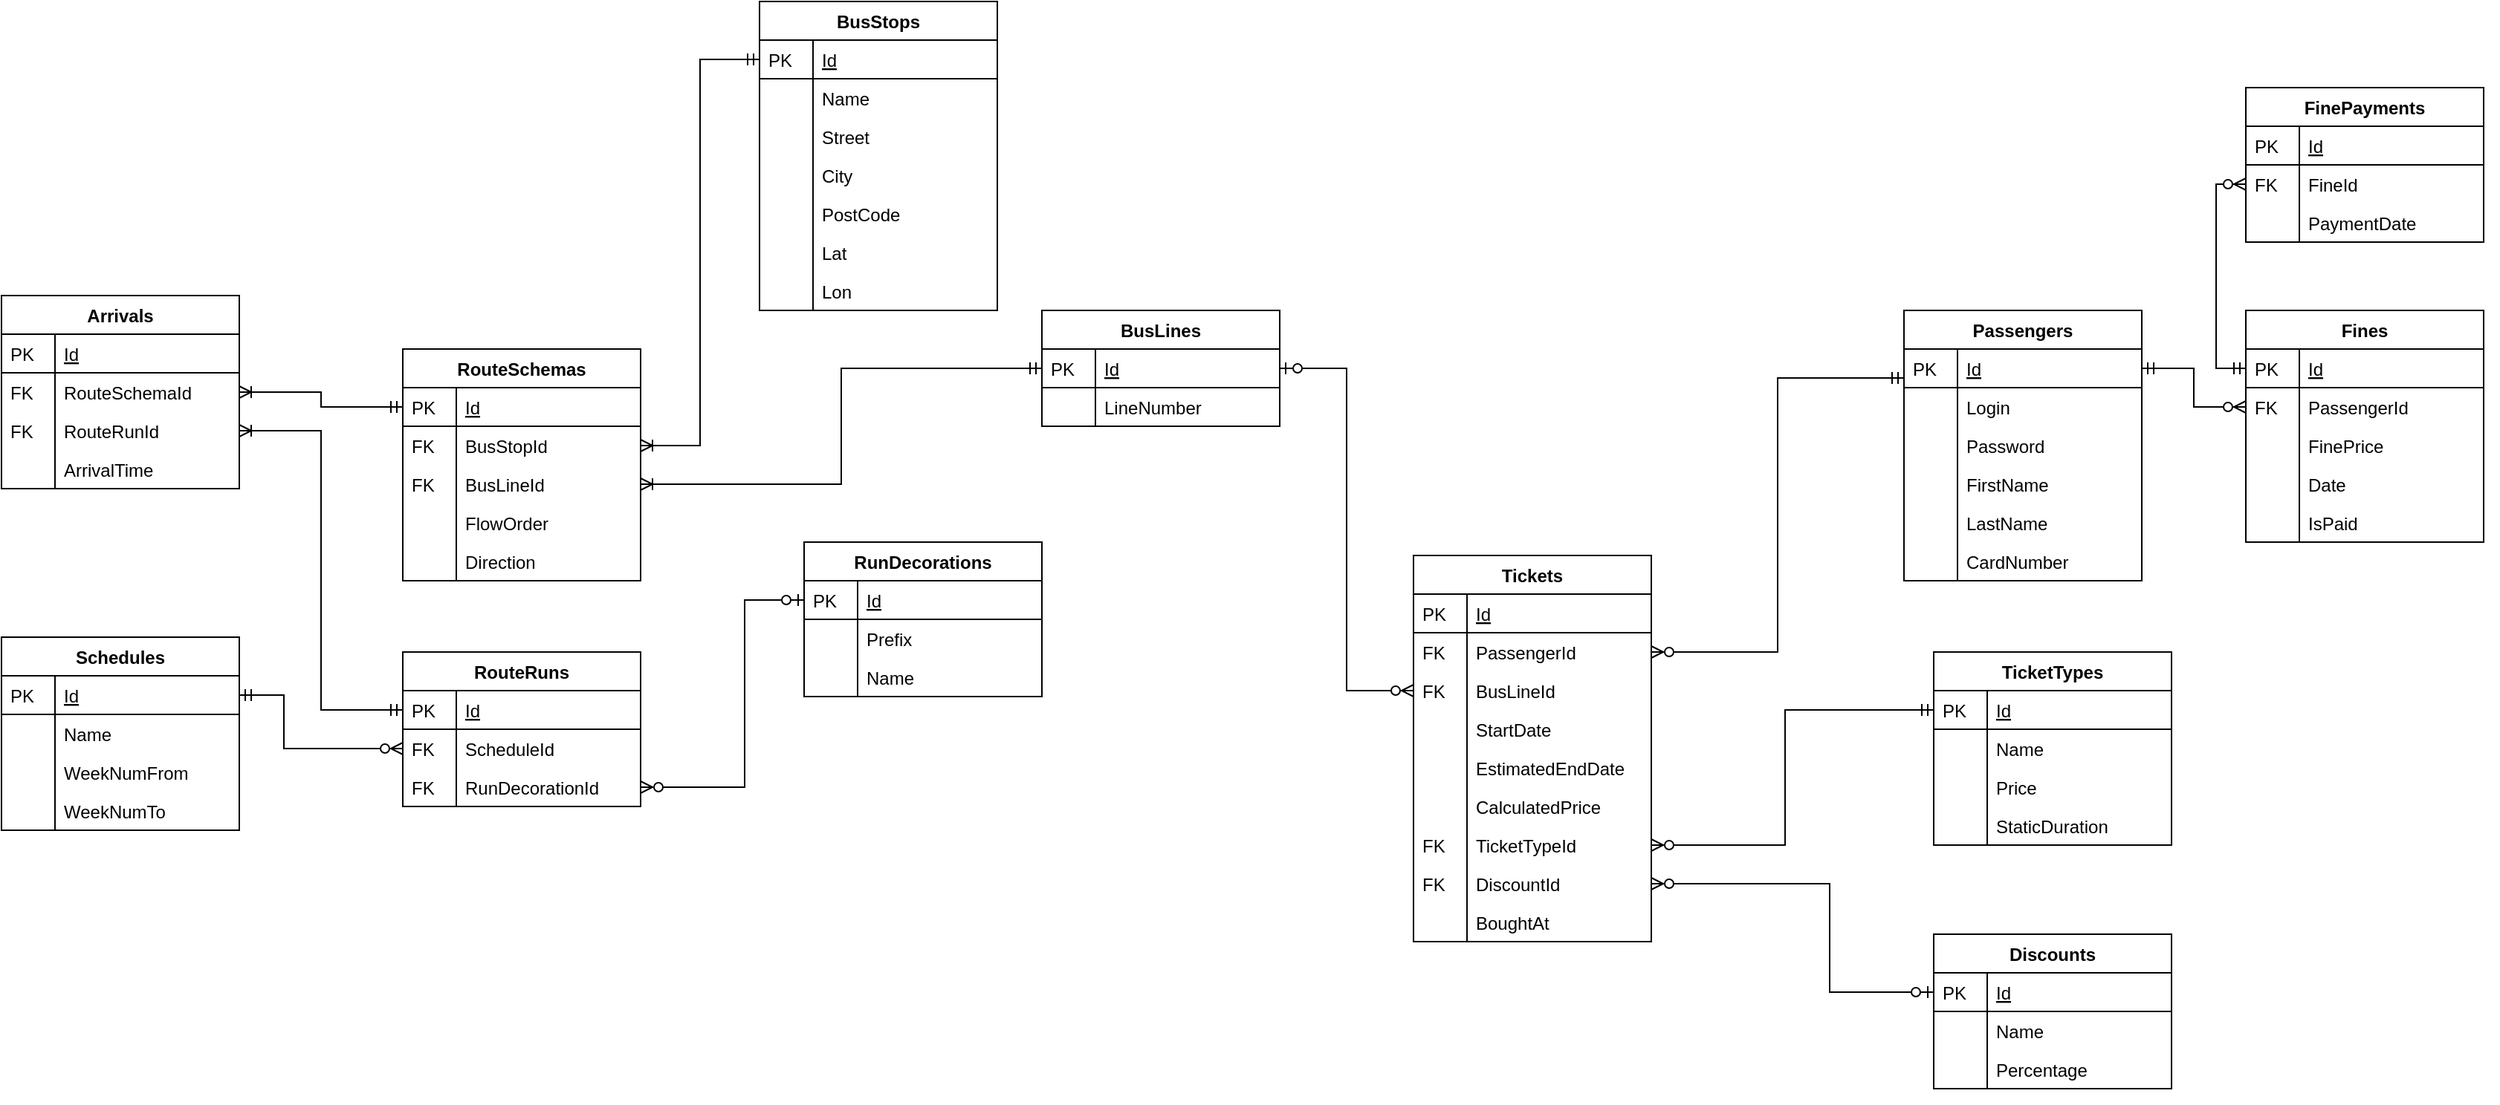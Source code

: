 <mxfile version="13.7.9" type="device"><diagram id="C5RBs43oDa-KdzZeNtuy" name="Page-1"><mxGraphModel dx="2467" dy="470" grid="1" gridSize="10" guides="1" tooltips="1" connect="1" arrows="1" fold="1" page="1" pageScale="1" pageWidth="827" pageHeight="1169" math="0" shadow="0"><root><mxCell id="WIyWlLk6GJQsqaUBKTNV-0"/><mxCell id="WIyWlLk6GJQsqaUBKTNV-1" parent="WIyWlLk6GJQsqaUBKTNV-0"/><mxCell id="3CT32Ncl_n5VlPy6D_CO-69" style="edgeStyle=orthogonalEdgeStyle;rounded=0;orthogonalLoop=1;jettySize=auto;html=1;entryX=1;entryY=0.5;entryDx=0;entryDy=0;endArrow=ERzeroToMany;endFill=1;startArrow=ERmandOne;startFill=0;exitX=0;exitY=0.25;exitDx=0;exitDy=0;" parent="WIyWlLk6GJQsqaUBKTNV-1" source="3CT32Ncl_n5VlPy6D_CO-26" target="3CT32Ncl_n5VlPy6D_CO-56" edge="1"><mxGeometry relative="1" as="geometry"><Array as="points"><mxPoint x="165" y="376"/><mxPoint x="165" y="560"/></Array></mxGeometry></mxCell><mxCell id="3CT32Ncl_n5VlPy6D_CO-79" style="edgeStyle=orthogonalEdgeStyle;rounded=0;orthogonalLoop=1;jettySize=auto;html=1;entryX=0;entryY=0.5;entryDx=0;entryDy=0;endArrow=ERzeroToMany;endFill=1;startArrow=ERzeroToOne;startFill=1;" parent="WIyWlLk6GJQsqaUBKTNV-1" source="3CT32Ncl_n5VlPy6D_CO-71" target="3CT32Ncl_n5VlPy6D_CO-67" edge="1"><mxGeometry relative="1" as="geometry"/></mxCell><mxCell id="3CT32Ncl_n5VlPy6D_CO-132" style="edgeStyle=orthogonalEdgeStyle;rounded=0;orthogonalLoop=1;jettySize=auto;html=1;startArrow=ERzeroToOne;startFill=1;endArrow=ERzeroToMany;endFill=1;exitX=0;exitY=0.5;exitDx=0;exitDy=0;entryX=1;entryY=0.5;entryDx=0;entryDy=0;" parent="WIyWlLk6GJQsqaUBKTNV-1" source="3CT32Ncl_n5VlPy6D_CO-126" target="3CT32Ncl_n5VlPy6D_CO-123" edge="1"><mxGeometry relative="1" as="geometry"><mxPoint x="150" y="621" as="targetPoint"/><Array as="points"><mxPoint x="200" y="789"/><mxPoint x="200" y="716"/></Array></mxGeometry></mxCell><mxCell id="3CT32Ncl_n5VlPy6D_CO-133" style="edgeStyle=orthogonalEdgeStyle;rounded=0;orthogonalLoop=1;jettySize=auto;html=1;exitX=1;exitY=0.5;exitDx=0;exitDy=0;startArrow=ERmandOne;startFill=0;endArrow=ERzeroToMany;endFill=1;" parent="WIyWlLk6GJQsqaUBKTNV-1" source="3CT32Ncl_n5VlPy6D_CO-27" target="3CT32Ncl_n5VlPy6D_CO-106" edge="1"><mxGeometry relative="1" as="geometry"/></mxCell><mxCell id="3CT32Ncl_n5VlPy6D_CO-244" style="edgeStyle=orthogonalEdgeStyle;rounded=0;orthogonalLoop=1;jettySize=auto;html=1;entryX=1;entryY=0.5;entryDx=0;entryDy=0;startArrow=ERmandOne;startFill=0;endArrow=ERzeroToMany;endFill=1;exitX=0;exitY=0.5;exitDx=0;exitDy=0;" parent="WIyWlLk6GJQsqaUBKTNV-1" source="3CT32Ncl_n5VlPy6D_CO-236" target="3CT32Ncl_n5VlPy6D_CO-60" edge="1"><mxGeometry relative="1" as="geometry"><Array as="points"><mxPoint x="170" y="599"/><mxPoint x="170" y="690"/></Array><mxPoint x="260" y="595" as="sourcePoint"/></mxGeometry></mxCell><mxCell id="3CT32Ncl_n5VlPy6D_CO-271" style="edgeStyle=orthogonalEdgeStyle;rounded=0;orthogonalLoop=1;jettySize=auto;html=1;entryX=0;entryY=0.5;entryDx=0;entryDy=0;startArrow=ERmandOne;startFill=0;endArrow=ERzeroToMany;endFill=1;" parent="WIyWlLk6GJQsqaUBKTNV-1" source="3CT32Ncl_n5VlPy6D_CO-157" target="3CT32Ncl_n5VlPy6D_CO-265" edge="1"><mxGeometry relative="1" as="geometry"><Array as="points"><mxPoint x="-840" y="589"/><mxPoint x="-840" y="625"/></Array></mxGeometry></mxCell><mxCell id="3CT32Ncl_n5VlPy6D_CO-141" value="BusStops" style="swimlane;fontStyle=1;childLayout=stackLayout;horizontal=1;startSize=26;horizontalStack=0;resizeParent=1;resizeLast=0;collapsible=1;marginBottom=0;rounded=0;shadow=0;strokeWidth=1;" parent="WIyWlLk6GJQsqaUBKTNV-1" vertex="1"><mxGeometry x="-520" y="122" width="160" height="208" as="geometry"><mxRectangle x="260" y="80" width="160" height="26" as="alternateBounds"/></mxGeometry></mxCell><mxCell id="3CT32Ncl_n5VlPy6D_CO-142" value="Id" style="shape=partialRectangle;top=0;left=0;right=0;bottom=1;align=left;verticalAlign=top;fillColor=none;spacingLeft=40;spacingRight=4;overflow=hidden;rotatable=0;points=[[0,0.5],[1,0.5]];portConstraint=eastwest;dropTarget=0;rounded=0;shadow=0;strokeWidth=1;fontStyle=4" parent="3CT32Ncl_n5VlPy6D_CO-141" vertex="1"><mxGeometry y="26" width="160" height="26" as="geometry"/></mxCell><mxCell id="3CT32Ncl_n5VlPy6D_CO-143" value="PK" style="shape=partialRectangle;top=0;left=0;bottom=0;fillColor=none;align=left;verticalAlign=top;spacingLeft=4;spacingRight=4;overflow=hidden;rotatable=0;points=[];portConstraint=eastwest;part=1;" parent="3CT32Ncl_n5VlPy6D_CO-142" vertex="1" connectable="0"><mxGeometry width="36" height="26" as="geometry"/></mxCell><mxCell id="3CT32Ncl_n5VlPy6D_CO-144" value="Name" style="shape=partialRectangle;top=0;left=0;right=0;bottom=0;align=left;verticalAlign=top;fillColor=none;spacingLeft=40;spacingRight=4;overflow=hidden;rotatable=0;points=[[0,0.5],[1,0.5]];portConstraint=eastwest;dropTarget=0;rounded=0;shadow=0;strokeWidth=1;" parent="3CT32Ncl_n5VlPy6D_CO-141" vertex="1"><mxGeometry y="52" width="160" height="26" as="geometry"/></mxCell><mxCell id="3CT32Ncl_n5VlPy6D_CO-145" value="" style="shape=partialRectangle;top=0;left=0;bottom=0;fillColor=none;align=left;verticalAlign=top;spacingLeft=4;spacingRight=4;overflow=hidden;rotatable=0;points=[];portConstraint=eastwest;part=1;" parent="3CT32Ncl_n5VlPy6D_CO-144" vertex="1" connectable="0"><mxGeometry width="36" height="26" as="geometry"/></mxCell><mxCell id="3CT32Ncl_n5VlPy6D_CO-229" value="Street" style="shape=partialRectangle;top=0;left=0;right=0;bottom=0;align=left;verticalAlign=top;fillColor=none;spacingLeft=40;spacingRight=4;overflow=hidden;rotatable=0;points=[[0,0.5],[1,0.5]];portConstraint=eastwest;dropTarget=0;rounded=0;shadow=0;strokeWidth=1;" parent="3CT32Ncl_n5VlPy6D_CO-141" vertex="1"><mxGeometry y="78" width="160" height="26" as="geometry"/></mxCell><mxCell id="3CT32Ncl_n5VlPy6D_CO-230" value="" style="shape=partialRectangle;top=0;left=0;bottom=0;fillColor=none;align=left;verticalAlign=top;spacingLeft=4;spacingRight=4;overflow=hidden;rotatable=0;points=[];portConstraint=eastwest;part=1;" parent="3CT32Ncl_n5VlPy6D_CO-229" vertex="1" connectable="0"><mxGeometry width="36" height="26" as="geometry"/></mxCell><mxCell id="3CT32Ncl_n5VlPy6D_CO-146" value="City" style="shape=partialRectangle;top=0;left=0;right=0;bottom=0;align=left;verticalAlign=top;fillColor=none;spacingLeft=40;spacingRight=4;overflow=hidden;rotatable=0;points=[[0,0.5],[1,0.5]];portConstraint=eastwest;dropTarget=0;rounded=0;shadow=0;strokeWidth=1;" parent="3CT32Ncl_n5VlPy6D_CO-141" vertex="1"><mxGeometry y="104" width="160" height="26" as="geometry"/></mxCell><mxCell id="3CT32Ncl_n5VlPy6D_CO-147" value="" style="shape=partialRectangle;top=0;left=0;bottom=0;fillColor=none;align=left;verticalAlign=top;spacingLeft=4;spacingRight=4;overflow=hidden;rotatable=0;points=[];portConstraint=eastwest;part=1;" parent="3CT32Ncl_n5VlPy6D_CO-146" vertex="1" connectable="0"><mxGeometry width="36" height="26" as="geometry"/></mxCell><mxCell id="3CT32Ncl_n5VlPy6D_CO-150" value="PostCode" style="shape=partialRectangle;top=0;left=0;right=0;bottom=0;align=left;verticalAlign=top;fillColor=none;spacingLeft=40;spacingRight=4;overflow=hidden;rotatable=0;points=[[0,0.5],[1,0.5]];portConstraint=eastwest;dropTarget=0;rounded=0;shadow=0;strokeWidth=1;" parent="3CT32Ncl_n5VlPy6D_CO-141" vertex="1"><mxGeometry y="130" width="160" height="26" as="geometry"/></mxCell><mxCell id="3CT32Ncl_n5VlPy6D_CO-151" value="" style="shape=partialRectangle;top=0;left=0;bottom=0;fillColor=none;align=left;verticalAlign=top;spacingLeft=4;spacingRight=4;overflow=hidden;rotatable=0;points=[];portConstraint=eastwest;part=1;" parent="3CT32Ncl_n5VlPy6D_CO-150" vertex="1" connectable="0"><mxGeometry width="36" height="26" as="geometry"/></mxCell><mxCell id="3CT32Ncl_n5VlPy6D_CO-152" value="Lat" style="shape=partialRectangle;top=0;left=0;right=0;bottom=0;align=left;verticalAlign=top;fillColor=none;spacingLeft=40;spacingRight=4;overflow=hidden;rotatable=0;points=[[0,0.5],[1,0.5]];portConstraint=eastwest;dropTarget=0;rounded=0;shadow=0;strokeWidth=1;" parent="3CT32Ncl_n5VlPy6D_CO-141" vertex="1"><mxGeometry y="156" width="160" height="26" as="geometry"/></mxCell><mxCell id="3CT32Ncl_n5VlPy6D_CO-153" value="" style="shape=partialRectangle;top=0;left=0;bottom=0;fillColor=none;align=left;verticalAlign=top;spacingLeft=4;spacingRight=4;overflow=hidden;rotatable=0;points=[];portConstraint=eastwest;part=1;" parent="3CT32Ncl_n5VlPy6D_CO-152" vertex="1" connectable="0"><mxGeometry width="36" height="26" as="geometry"/></mxCell><mxCell id="3CT32Ncl_n5VlPy6D_CO-154" value="Lon" style="shape=partialRectangle;top=0;left=0;right=0;bottom=0;align=left;verticalAlign=top;fillColor=none;spacingLeft=40;spacingRight=4;overflow=hidden;rotatable=0;points=[[0,0.5],[1,0.5]];portConstraint=eastwest;dropTarget=0;rounded=0;shadow=0;strokeWidth=1;" parent="3CT32Ncl_n5VlPy6D_CO-141" vertex="1"><mxGeometry y="182" width="160" height="26" as="geometry"/></mxCell><mxCell id="3CT32Ncl_n5VlPy6D_CO-155" value="" style="shape=partialRectangle;top=0;left=0;bottom=0;fillColor=none;align=left;verticalAlign=top;spacingLeft=4;spacingRight=4;overflow=hidden;rotatable=0;points=[];portConstraint=eastwest;part=1;" parent="3CT32Ncl_n5VlPy6D_CO-154" vertex="1" connectable="0"><mxGeometry width="36" height="26" as="geometry"/></mxCell><mxCell id="3CT32Ncl_n5VlPy6D_CO-258" value="RouteRuns" style="swimlane;fontStyle=1;childLayout=stackLayout;horizontal=1;startSize=26;horizontalStack=0;resizeParent=1;resizeLast=0;collapsible=1;marginBottom=0;rounded=0;shadow=0;strokeWidth=1;" parent="WIyWlLk6GJQsqaUBKTNV-1" vertex="1"><mxGeometry x="-760" y="560" width="160" height="104" as="geometry"><mxRectangle x="260" y="80" width="160" height="26" as="alternateBounds"/></mxGeometry></mxCell><mxCell id="3CT32Ncl_n5VlPy6D_CO-259" value="Id" style="shape=partialRectangle;top=0;left=0;right=0;bottom=1;align=left;verticalAlign=top;fillColor=none;spacingLeft=40;spacingRight=4;overflow=hidden;rotatable=0;points=[[0,0.5],[1,0.5]];portConstraint=eastwest;dropTarget=0;rounded=0;shadow=0;strokeWidth=1;fontStyle=4" parent="3CT32Ncl_n5VlPy6D_CO-258" vertex="1"><mxGeometry y="26" width="160" height="26" as="geometry"/></mxCell><mxCell id="3CT32Ncl_n5VlPy6D_CO-260" value="PK" style="shape=partialRectangle;top=0;left=0;bottom=0;fillColor=none;align=left;verticalAlign=top;spacingLeft=4;spacingRight=4;overflow=hidden;rotatable=0;points=[];portConstraint=eastwest;part=1;" parent="3CT32Ncl_n5VlPy6D_CO-259" vertex="1" connectable="0"><mxGeometry width="36" height="26" as="geometry"/></mxCell><mxCell id="3CT32Ncl_n5VlPy6D_CO-265" value="ScheduleId" style="shape=partialRectangle;top=0;left=0;right=0;bottom=0;align=left;verticalAlign=top;fillColor=none;spacingLeft=40;spacingRight=4;overflow=hidden;rotatable=0;points=[[0,0.5],[1,0.5]];portConstraint=eastwest;dropTarget=0;rounded=0;shadow=0;strokeWidth=1;" parent="3CT32Ncl_n5VlPy6D_CO-258" vertex="1"><mxGeometry y="52" width="160" height="26" as="geometry"/></mxCell><mxCell id="3CT32Ncl_n5VlPy6D_CO-266" value="FK" style="shape=partialRectangle;top=0;left=0;bottom=0;fillColor=none;align=left;verticalAlign=top;spacingLeft=4;spacingRight=4;overflow=hidden;rotatable=0;points=[];portConstraint=eastwest;part=1;" parent="3CT32Ncl_n5VlPy6D_CO-265" vertex="1" connectable="0"><mxGeometry width="36" height="26" as="geometry"/></mxCell><mxCell id="P6YReSgCxGrfEFdcJsgF-0" value="RunDecorationId" style="shape=partialRectangle;top=0;left=0;right=0;bottom=0;align=left;verticalAlign=top;fillColor=none;spacingLeft=40;spacingRight=4;overflow=hidden;rotatable=0;points=[[0,0.5],[1,0.5]];portConstraint=eastwest;dropTarget=0;rounded=0;shadow=0;strokeWidth=1;" parent="3CT32Ncl_n5VlPy6D_CO-258" vertex="1"><mxGeometry y="78" width="160" height="26" as="geometry"/></mxCell><mxCell id="P6YReSgCxGrfEFdcJsgF-1" value="FK" style="shape=partialRectangle;top=0;left=0;bottom=0;fillColor=none;align=left;verticalAlign=top;spacingLeft=4;spacingRight=4;overflow=hidden;rotatable=0;points=[];portConstraint=eastwest;part=1;" parent="P6YReSgCxGrfEFdcJsgF-0" vertex="1" connectable="0"><mxGeometry width="36" height="26" as="geometry"/></mxCell><mxCell id="3CT32Ncl_n5VlPy6D_CO-156" value="Schedules" style="swimlane;fontStyle=1;childLayout=stackLayout;horizontal=1;startSize=26;horizontalStack=0;resizeParent=1;resizeLast=0;collapsible=1;marginBottom=0;rounded=0;shadow=0;strokeWidth=1;" parent="WIyWlLk6GJQsqaUBKTNV-1" vertex="1"><mxGeometry x="-1030" y="550" width="160" height="130" as="geometry"><mxRectangle x="260" y="80" width="160" height="26" as="alternateBounds"/></mxGeometry></mxCell><mxCell id="3CT32Ncl_n5VlPy6D_CO-157" value="Id" style="shape=partialRectangle;top=0;left=0;right=0;bottom=1;align=left;verticalAlign=top;fillColor=none;spacingLeft=40;spacingRight=4;overflow=hidden;rotatable=0;points=[[0,0.5],[1,0.5]];portConstraint=eastwest;dropTarget=0;rounded=0;shadow=0;strokeWidth=1;fontStyle=4" parent="3CT32Ncl_n5VlPy6D_CO-156" vertex="1"><mxGeometry y="26" width="160" height="26" as="geometry"/></mxCell><mxCell id="3CT32Ncl_n5VlPy6D_CO-158" value="PK" style="shape=partialRectangle;top=0;left=0;bottom=0;fillColor=none;align=left;verticalAlign=top;spacingLeft=4;spacingRight=4;overflow=hidden;rotatable=0;points=[];portConstraint=eastwest;part=1;" parent="3CT32Ncl_n5VlPy6D_CO-157" vertex="1" connectable="0"><mxGeometry width="36" height="26" as="geometry"/></mxCell><mxCell id="3CT32Ncl_n5VlPy6D_CO-159" value="Name" style="shape=partialRectangle;top=0;left=0;right=0;bottom=0;align=left;verticalAlign=top;fillColor=none;spacingLeft=40;spacingRight=4;overflow=hidden;rotatable=0;points=[[0,0.5],[1,0.5]];portConstraint=eastwest;dropTarget=0;rounded=0;shadow=0;strokeWidth=1;" parent="3CT32Ncl_n5VlPy6D_CO-156" vertex="1"><mxGeometry y="52" width="160" height="26" as="geometry"/></mxCell><mxCell id="3CT32Ncl_n5VlPy6D_CO-160" value="" style="shape=partialRectangle;top=0;left=0;bottom=0;fillColor=none;align=left;verticalAlign=top;spacingLeft=4;spacingRight=4;overflow=hidden;rotatable=0;points=[];portConstraint=eastwest;part=1;" parent="3CT32Ncl_n5VlPy6D_CO-159" vertex="1" connectable="0"><mxGeometry width="36" height="26" as="geometry"/></mxCell><mxCell id="3gA8swNkuxU0QwmYmpCL-0" value="WeekNumFrom" style="shape=partialRectangle;top=0;left=0;right=0;bottom=0;align=left;verticalAlign=top;fillColor=none;spacingLeft=40;spacingRight=4;overflow=hidden;rotatable=0;points=[[0,0.5],[1,0.5]];portConstraint=eastwest;dropTarget=0;rounded=0;shadow=0;strokeWidth=1;" parent="3CT32Ncl_n5VlPy6D_CO-156" vertex="1"><mxGeometry y="78" width="160" height="26" as="geometry"/></mxCell><mxCell id="3gA8swNkuxU0QwmYmpCL-1" value="" style="shape=partialRectangle;top=0;left=0;bottom=0;fillColor=none;align=left;verticalAlign=top;spacingLeft=4;spacingRight=4;overflow=hidden;rotatable=0;points=[];portConstraint=eastwest;part=1;" parent="3gA8swNkuxU0QwmYmpCL-0" vertex="1" connectable="0"><mxGeometry width="36" height="26" as="geometry"/></mxCell><mxCell id="3gA8swNkuxU0QwmYmpCL-2" value="WeekNumTo" style="shape=partialRectangle;top=0;left=0;right=0;bottom=0;align=left;verticalAlign=top;fillColor=none;spacingLeft=40;spacingRight=4;overflow=hidden;rotatable=0;points=[[0,0.5],[1,0.5]];portConstraint=eastwest;dropTarget=0;rounded=0;shadow=0;strokeWidth=1;" parent="3CT32Ncl_n5VlPy6D_CO-156" vertex="1"><mxGeometry y="104" width="160" height="26" as="geometry"/></mxCell><mxCell id="3gA8swNkuxU0QwmYmpCL-3" value="" style="shape=partialRectangle;top=0;left=0;bottom=0;fillColor=none;align=left;verticalAlign=top;spacingLeft=4;spacingRight=4;overflow=hidden;rotatable=0;points=[];portConstraint=eastwest;part=1;" parent="3gA8swNkuxU0QwmYmpCL-2" vertex="1" connectable="0"><mxGeometry width="36" height="26" as="geometry"/></mxCell><mxCell id="P6YReSgCxGrfEFdcJsgF-2" style="edgeStyle=orthogonalEdgeStyle;rounded=0;orthogonalLoop=1;jettySize=auto;html=1;endArrow=ERzeroToMany;endFill=1;startArrow=ERzeroToOne;startFill=1;" parent="WIyWlLk6GJQsqaUBKTNV-1" source="3CT32Ncl_n5VlPy6D_CO-89" target="P6YReSgCxGrfEFdcJsgF-0" edge="1"><mxGeometry relative="1" as="geometry"><Array as="points"><mxPoint x="-530" y="525"/><mxPoint x="-530" y="651"/></Array></mxGeometry></mxCell><mxCell id="Iw0ufSX9jmeJvoSXbKND-0" value="" style="rounded=0;whiteSpace=wrap;html=1;fillColor=none;strokeColor=none;" parent="WIyWlLk6GJQsqaUBKTNV-1" vertex="1"><mxGeometry x="640" y="370" width="10" height="10" as="geometry"/></mxCell><mxCell id="Iw0ufSX9jmeJvoSXbKND-1" value="" style="rounded=0;whiteSpace=wrap;html=1;fillColor=none;strokeColor=none;" parent="WIyWlLk6GJQsqaUBKTNV-1" vertex="1"><mxGeometry x="340" y="854" width="10" height="10" as="geometry"/></mxCell><mxCell id="Iw0ufSX9jmeJvoSXbKND-39" style="edgeStyle=orthogonalEdgeStyle;rounded=0;orthogonalLoop=1;jettySize=auto;html=1;entryX=0;entryY=0.5;entryDx=0;entryDy=0;startArrow=ERmandOne;startFill=0;endArrow=ERzeroToMany;endFill=1;" parent="WIyWlLk6GJQsqaUBKTNV-1" source="3CT32Ncl_n5VlPy6D_CO-104" target="Iw0ufSX9jmeJvoSXbKND-28" edge="1"><mxGeometry relative="1" as="geometry"/></mxCell><mxCell id="3CT32Ncl_n5VlPy6D_CO-136" value="Arrivals" style="swimlane;fontStyle=1;childLayout=stackLayout;horizontal=1;startSize=26;horizontalStack=0;resizeParent=1;resizeLast=0;collapsible=1;marginBottom=0;rounded=0;shadow=0;strokeWidth=1;" parent="WIyWlLk6GJQsqaUBKTNV-1" vertex="1"><mxGeometry x="-1030" y="320" width="160" height="130" as="geometry"><mxRectangle x="260" y="80" width="160" height="26" as="alternateBounds"/></mxGeometry></mxCell><mxCell id="3CT32Ncl_n5VlPy6D_CO-137" value="Id" style="shape=partialRectangle;top=0;left=0;right=0;bottom=1;align=left;verticalAlign=top;fillColor=none;spacingLeft=40;spacingRight=4;overflow=hidden;rotatable=0;points=[[0,0.5],[1,0.5]];portConstraint=eastwest;dropTarget=0;rounded=0;shadow=0;strokeWidth=1;fontStyle=4" parent="3CT32Ncl_n5VlPy6D_CO-136" vertex="1"><mxGeometry y="26" width="160" height="26" as="geometry"/></mxCell><mxCell id="3CT32Ncl_n5VlPy6D_CO-138" value="PK" style="shape=partialRectangle;top=0;left=0;bottom=0;fillColor=none;align=left;verticalAlign=top;spacingLeft=4;spacingRight=4;overflow=hidden;rotatable=0;points=[];portConstraint=eastwest;part=1;" parent="3CT32Ncl_n5VlPy6D_CO-137" vertex="1" connectable="0"><mxGeometry width="36" height="26" as="geometry"/></mxCell><mxCell id="3CT32Ncl_n5VlPy6D_CO-162" value="RouteSchemaId" style="shape=partialRectangle;top=0;left=0;right=0;bottom=0;align=left;verticalAlign=top;fillColor=none;spacingLeft=40;spacingRight=4;overflow=hidden;rotatable=0;points=[[0,0.5],[1,0.5]];portConstraint=eastwest;dropTarget=0;rounded=0;shadow=0;strokeWidth=1;" parent="3CT32Ncl_n5VlPy6D_CO-136" vertex="1"><mxGeometry y="52" width="160" height="26" as="geometry"/></mxCell><mxCell id="3CT32Ncl_n5VlPy6D_CO-163" value="FK" style="shape=partialRectangle;top=0;left=0;bottom=0;fillColor=none;align=left;verticalAlign=top;spacingLeft=4;spacingRight=4;overflow=hidden;rotatable=0;points=[];portConstraint=eastwest;part=1;" parent="3CT32Ncl_n5VlPy6D_CO-162" vertex="1" connectable="0"><mxGeometry width="36" height="26" as="geometry"/></mxCell><mxCell id="3CT32Ncl_n5VlPy6D_CO-165" value="RouteRunId" style="shape=partialRectangle;top=0;left=0;right=0;bottom=0;align=left;verticalAlign=top;fillColor=none;spacingLeft=40;spacingRight=4;overflow=hidden;rotatable=0;points=[[0,0.5],[1,0.5]];portConstraint=eastwest;dropTarget=0;rounded=0;shadow=0;strokeWidth=1;" parent="3CT32Ncl_n5VlPy6D_CO-136" vertex="1"><mxGeometry y="78" width="160" height="26" as="geometry"/></mxCell><mxCell id="3CT32Ncl_n5VlPy6D_CO-166" value="FK" style="shape=partialRectangle;top=0;left=0;bottom=0;fillColor=none;align=left;verticalAlign=top;spacingLeft=4;spacingRight=4;overflow=hidden;rotatable=0;points=[];portConstraint=eastwest;part=1;" parent="3CT32Ncl_n5VlPy6D_CO-165" vertex="1" connectable="0"><mxGeometry width="36" height="26" as="geometry"/></mxCell><mxCell id="3CT32Ncl_n5VlPy6D_CO-168" value="ArrivalTime" style="shape=partialRectangle;top=0;left=0;right=0;bottom=0;align=left;verticalAlign=top;fillColor=none;spacingLeft=40;spacingRight=4;overflow=hidden;rotatable=0;points=[[0,0.5],[1,0.5]];portConstraint=eastwest;dropTarget=0;rounded=0;shadow=0;strokeWidth=1;" parent="3CT32Ncl_n5VlPy6D_CO-136" vertex="1"><mxGeometry y="104" width="160" height="26" as="geometry"/></mxCell><mxCell id="3CT32Ncl_n5VlPy6D_CO-169" value="" style="shape=partialRectangle;top=0;left=0;bottom=0;fillColor=none;align=left;verticalAlign=top;spacingLeft=4;spacingRight=4;overflow=hidden;rotatable=0;points=[];portConstraint=eastwest;part=1;" parent="3CT32Ncl_n5VlPy6D_CO-168" vertex="1" connectable="0"><mxGeometry width="36" height="26" as="geometry"/></mxCell><mxCell id="_1XhIa7GkexIeH6JpDRl-12" style="edgeStyle=orthogonalEdgeStyle;rounded=0;orthogonalLoop=1;jettySize=auto;html=1;exitX=0;exitY=0.5;exitDx=0;exitDy=0;endArrow=ERoneToMany;endFill=0;startArrow=ERmandOne;startFill=0;" edge="1" parent="WIyWlLk6GJQsqaUBKTNV-1" source="_1XhIa7GkexIeH6JpDRl-1" target="3CT32Ncl_n5VlPy6D_CO-162"><mxGeometry relative="1" as="geometry"/></mxCell><mxCell id="_1XhIa7GkexIeH6JpDRl-13" style="edgeStyle=orthogonalEdgeStyle;rounded=0;orthogonalLoop=1;jettySize=auto;html=1;exitX=0;exitY=0.5;exitDx=0;exitDy=0;entryX=1;entryY=0.5;entryDx=0;entryDy=0;startArrow=ERmandOne;startFill=0;endArrow=ERoneToMany;endFill=0;" edge="1" parent="WIyWlLk6GJQsqaUBKTNV-1" source="3CT32Ncl_n5VlPy6D_CO-259" target="3CT32Ncl_n5VlPy6D_CO-165"><mxGeometry relative="1" as="geometry"/></mxCell><mxCell id="_1XhIa7GkexIeH6JpDRl-14" style="edgeStyle=orthogonalEdgeStyle;rounded=0;orthogonalLoop=1;jettySize=auto;html=1;entryX=1;entryY=0.5;entryDx=0;entryDy=0;startArrow=ERmandOne;startFill=0;endArrow=ERoneToMany;endFill=0;" edge="1" parent="WIyWlLk6GJQsqaUBKTNV-1" source="3CT32Ncl_n5VlPy6D_CO-142" target="_1XhIa7GkexIeH6JpDRl-3"><mxGeometry relative="1" as="geometry"/></mxCell><mxCell id="_1XhIa7GkexIeH6JpDRl-15" style="edgeStyle=orthogonalEdgeStyle;rounded=0;orthogonalLoop=1;jettySize=auto;html=1;entryX=1;entryY=0.5;entryDx=0;entryDy=0;startArrow=ERmandOne;startFill=0;endArrow=ERoneToMany;endFill=0;exitX=0;exitY=0.5;exitDx=0;exitDy=0;" edge="1" parent="WIyWlLk6GJQsqaUBKTNV-1" source="3CT32Ncl_n5VlPy6D_CO-71" target="_1XhIa7GkexIeH6JpDRl-5"><mxGeometry relative="1" as="geometry"/></mxCell><mxCell id="_1XhIa7GkexIeH6JpDRl-0" value="RouteSchemas" style="swimlane;fontStyle=1;childLayout=stackLayout;horizontal=1;startSize=26;horizontalStack=0;resizeParent=1;resizeLast=0;collapsible=1;marginBottom=0;rounded=0;shadow=0;strokeWidth=1;" vertex="1" parent="WIyWlLk6GJQsqaUBKTNV-1"><mxGeometry x="-760" y="356" width="160" height="156" as="geometry"><mxRectangle x="260" y="80" width="160" height="26" as="alternateBounds"/></mxGeometry></mxCell><mxCell id="_1XhIa7GkexIeH6JpDRl-1" value="Id" style="shape=partialRectangle;top=0;left=0;right=0;bottom=1;align=left;verticalAlign=top;fillColor=none;spacingLeft=40;spacingRight=4;overflow=hidden;rotatable=0;points=[[0,0.5],[1,0.5]];portConstraint=eastwest;dropTarget=0;rounded=0;shadow=0;strokeWidth=1;fontStyle=4" vertex="1" parent="_1XhIa7GkexIeH6JpDRl-0"><mxGeometry y="26" width="160" height="26" as="geometry"/></mxCell><mxCell id="_1XhIa7GkexIeH6JpDRl-2" value="PK" style="shape=partialRectangle;top=0;left=0;bottom=0;fillColor=none;align=left;verticalAlign=top;spacingLeft=4;spacingRight=4;overflow=hidden;rotatable=0;points=[];portConstraint=eastwest;part=1;" vertex="1" connectable="0" parent="_1XhIa7GkexIeH6JpDRl-1"><mxGeometry width="36" height="26" as="geometry"/></mxCell><mxCell id="_1XhIa7GkexIeH6JpDRl-3" value="BusStopId" style="shape=partialRectangle;top=0;left=0;right=0;bottom=0;align=left;verticalAlign=top;fillColor=none;spacingLeft=40;spacingRight=4;overflow=hidden;rotatable=0;points=[[0,0.5],[1,0.5]];portConstraint=eastwest;dropTarget=0;rounded=0;shadow=0;strokeWidth=1;" vertex="1" parent="_1XhIa7GkexIeH6JpDRl-0"><mxGeometry y="52" width="160" height="26" as="geometry"/></mxCell><mxCell id="_1XhIa7GkexIeH6JpDRl-4" value="FK" style="shape=partialRectangle;top=0;left=0;bottom=0;fillColor=none;align=left;verticalAlign=top;spacingLeft=4;spacingRight=4;overflow=hidden;rotatable=0;points=[];portConstraint=eastwest;part=1;" vertex="1" connectable="0" parent="_1XhIa7GkexIeH6JpDRl-3"><mxGeometry width="36" height="26" as="geometry"/></mxCell><mxCell id="_1XhIa7GkexIeH6JpDRl-5" value="BusLineId" style="shape=partialRectangle;top=0;left=0;right=0;bottom=0;align=left;verticalAlign=top;fillColor=none;spacingLeft=40;spacingRight=4;overflow=hidden;rotatable=0;points=[[0,0.5],[1,0.5]];portConstraint=eastwest;dropTarget=0;rounded=0;shadow=0;strokeWidth=1;" vertex="1" parent="_1XhIa7GkexIeH6JpDRl-0"><mxGeometry y="78" width="160" height="26" as="geometry"/></mxCell><mxCell id="_1XhIa7GkexIeH6JpDRl-6" value="FK" style="shape=partialRectangle;top=0;left=0;bottom=0;fillColor=none;align=left;verticalAlign=top;spacingLeft=4;spacingRight=4;overflow=hidden;rotatable=0;points=[];portConstraint=eastwest;part=1;" vertex="1" connectable="0" parent="_1XhIa7GkexIeH6JpDRl-5"><mxGeometry width="36" height="26" as="geometry"/></mxCell><mxCell id="_1XhIa7GkexIeH6JpDRl-7" value="FlowOrder" style="shape=partialRectangle;top=0;left=0;right=0;bottom=0;align=left;verticalAlign=top;fillColor=none;spacingLeft=40;spacingRight=4;overflow=hidden;rotatable=0;points=[[0,0.5],[1,0.5]];portConstraint=eastwest;dropTarget=0;rounded=0;shadow=0;strokeWidth=1;" vertex="1" parent="_1XhIa7GkexIeH6JpDRl-0"><mxGeometry y="104" width="160" height="26" as="geometry"/></mxCell><mxCell id="_1XhIa7GkexIeH6JpDRl-8" value="" style="shape=partialRectangle;top=0;left=0;bottom=0;fillColor=none;align=left;verticalAlign=top;spacingLeft=4;spacingRight=4;overflow=hidden;rotatable=0;points=[];portConstraint=eastwest;part=1;" vertex="1" connectable="0" parent="_1XhIa7GkexIeH6JpDRl-7"><mxGeometry width="36" height="26" as="geometry"/></mxCell><mxCell id="_1XhIa7GkexIeH6JpDRl-16" value="Direction" style="shape=partialRectangle;top=0;left=0;right=0;bottom=0;align=left;verticalAlign=top;fillColor=none;spacingLeft=40;spacingRight=4;overflow=hidden;rotatable=0;points=[[0,0.5],[1,0.5]];portConstraint=eastwest;dropTarget=0;rounded=0;shadow=0;strokeWidth=1;" vertex="1" parent="_1XhIa7GkexIeH6JpDRl-0"><mxGeometry y="130" width="160" height="26" as="geometry"/></mxCell><mxCell id="_1XhIa7GkexIeH6JpDRl-17" value="" style="shape=partialRectangle;top=0;left=0;bottom=0;fillColor=none;align=left;verticalAlign=top;spacingLeft=4;spacingRight=4;overflow=hidden;rotatable=0;points=[];portConstraint=eastwest;part=1;" vertex="1" connectable="0" parent="_1XhIa7GkexIeH6JpDRl-16"><mxGeometry width="36" height="26" as="geometry"/></mxCell><mxCell id="3CT32Ncl_n5VlPy6D_CO-89" value="RunDecorations" style="swimlane;fontStyle=1;childLayout=stackLayout;horizontal=1;startSize=26;horizontalStack=0;resizeParent=1;resizeLast=0;collapsible=1;marginBottom=0;rounded=0;shadow=0;strokeWidth=1;" parent="WIyWlLk6GJQsqaUBKTNV-1" vertex="1"><mxGeometry x="-490" y="486" width="160" height="104" as="geometry"><mxRectangle x="-210" y="126" width="160" height="26" as="alternateBounds"/></mxGeometry></mxCell><mxCell id="3CT32Ncl_n5VlPy6D_CO-90" value="Id" style="shape=partialRectangle;top=0;left=0;right=0;bottom=1;align=left;verticalAlign=top;fillColor=none;spacingLeft=40;spacingRight=4;overflow=hidden;rotatable=0;points=[[0,0.5],[1,0.5]];portConstraint=eastwest;dropTarget=0;rounded=0;shadow=0;strokeWidth=1;fontStyle=4" parent="3CT32Ncl_n5VlPy6D_CO-89" vertex="1"><mxGeometry y="26" width="160" height="26" as="geometry"/></mxCell><mxCell id="3CT32Ncl_n5VlPy6D_CO-91" value="PK" style="shape=partialRectangle;top=0;left=0;bottom=0;fillColor=none;align=left;verticalAlign=top;spacingLeft=4;spacingRight=4;overflow=hidden;rotatable=0;points=[];portConstraint=eastwest;part=1;" parent="3CT32Ncl_n5VlPy6D_CO-90" vertex="1" connectable="0"><mxGeometry width="36" height="26" as="geometry"/></mxCell><mxCell id="3CT32Ncl_n5VlPy6D_CO-256" value="Prefix" style="shape=partialRectangle;top=0;left=0;right=0;bottom=0;align=left;verticalAlign=top;fillColor=none;spacingLeft=40;spacingRight=4;overflow=hidden;rotatable=0;points=[[0,0.5],[1,0.5]];portConstraint=eastwest;dropTarget=0;rounded=0;shadow=0;strokeWidth=1;" parent="3CT32Ncl_n5VlPy6D_CO-89" vertex="1"><mxGeometry y="52" width="160" height="26" as="geometry"/></mxCell><mxCell id="3CT32Ncl_n5VlPy6D_CO-257" value="" style="shape=partialRectangle;top=0;left=0;bottom=0;fillColor=none;align=left;verticalAlign=top;spacingLeft=4;spacingRight=4;overflow=hidden;rotatable=0;points=[];portConstraint=eastwest;part=1;" parent="3CT32Ncl_n5VlPy6D_CO-256" vertex="1" connectable="0"><mxGeometry width="36" height="26" as="geometry"/></mxCell><mxCell id="_1XhIa7GkexIeH6JpDRl-18" value="Name" style="shape=partialRectangle;top=0;left=0;right=0;bottom=0;align=left;verticalAlign=top;fillColor=none;spacingLeft=40;spacingRight=4;overflow=hidden;rotatable=0;points=[[0,0.5],[1,0.5]];portConstraint=eastwest;dropTarget=0;rounded=0;shadow=0;strokeWidth=1;" vertex="1" parent="3CT32Ncl_n5VlPy6D_CO-89"><mxGeometry y="78" width="160" height="26" as="geometry"/></mxCell><mxCell id="_1XhIa7GkexIeH6JpDRl-19" value="" style="shape=partialRectangle;top=0;left=0;bottom=0;fillColor=none;align=left;verticalAlign=top;spacingLeft=4;spacingRight=4;overflow=hidden;rotatable=0;points=[];portConstraint=eastwest;part=1;" vertex="1" connectable="0" parent="_1XhIa7GkexIeH6JpDRl-18"><mxGeometry width="36" height="26" as="geometry"/></mxCell><mxCell id="3CT32Ncl_n5VlPy6D_CO-70" value="BusLines" style="swimlane;fontStyle=1;childLayout=stackLayout;horizontal=1;startSize=26;horizontalStack=0;resizeParent=1;resizeLast=0;collapsible=1;marginBottom=0;rounded=0;shadow=0;strokeWidth=1;" parent="WIyWlLk6GJQsqaUBKTNV-1" vertex="1"><mxGeometry x="-330" y="330" width="160" height="78" as="geometry"><mxRectangle x="-210" y="340" width="160" height="26" as="alternateBounds"/></mxGeometry></mxCell><mxCell id="3CT32Ncl_n5VlPy6D_CO-71" value="Id" style="shape=partialRectangle;top=0;left=0;right=0;bottom=1;align=left;verticalAlign=top;fillColor=none;spacingLeft=40;spacingRight=4;overflow=hidden;rotatable=0;points=[[0,0.5],[1,0.5]];portConstraint=eastwest;dropTarget=0;rounded=0;shadow=0;strokeWidth=1;fontStyle=4" parent="3CT32Ncl_n5VlPy6D_CO-70" vertex="1"><mxGeometry y="26" width="160" height="26" as="geometry"/></mxCell><mxCell id="3CT32Ncl_n5VlPy6D_CO-72" value="PK" style="shape=partialRectangle;top=0;left=0;bottom=0;fillColor=none;align=left;verticalAlign=top;spacingLeft=4;spacingRight=4;overflow=hidden;rotatable=0;points=[];portConstraint=eastwest;part=1;" parent="3CT32Ncl_n5VlPy6D_CO-71" vertex="1" connectable="0"><mxGeometry width="36" height="26" as="geometry"/></mxCell><mxCell id="3CT32Ncl_n5VlPy6D_CO-73" value="LineNumber" style="shape=partialRectangle;top=0;left=0;right=0;bottom=0;align=left;verticalAlign=top;fillColor=none;spacingLeft=40;spacingRight=4;overflow=hidden;rotatable=0;points=[[0,0.5],[1,0.5]];portConstraint=eastwest;dropTarget=0;rounded=0;shadow=0;strokeWidth=1;" parent="3CT32Ncl_n5VlPy6D_CO-70" vertex="1"><mxGeometry y="52" width="160" height="26" as="geometry"/></mxCell><mxCell id="3CT32Ncl_n5VlPy6D_CO-74" value="" style="shape=partialRectangle;top=0;left=0;bottom=0;fillColor=none;align=left;verticalAlign=top;spacingLeft=4;spacingRight=4;overflow=hidden;rotatable=0;points=[];portConstraint=eastwest;part=1;" parent="3CT32Ncl_n5VlPy6D_CO-73" vertex="1" connectable="0"><mxGeometry width="36" height="26" as="geometry"/></mxCell><mxCell id="3CT32Ncl_n5VlPy6D_CO-26" value="Passengers" style="swimlane;fontStyle=1;childLayout=stackLayout;horizontal=1;startSize=26;horizontalStack=0;resizeParent=1;resizeLast=0;collapsible=1;marginBottom=0;rounded=0;shadow=0;strokeWidth=1;" parent="WIyWlLk6GJQsqaUBKTNV-1" vertex="1"><mxGeometry x="250" y="330" width="160" height="182" as="geometry"><mxRectangle x="260" y="80" width="160" height="26" as="alternateBounds"/></mxGeometry></mxCell><mxCell id="3CT32Ncl_n5VlPy6D_CO-27" value="Id" style="shape=partialRectangle;top=0;left=0;right=0;bottom=1;align=left;verticalAlign=top;fillColor=none;spacingLeft=40;spacingRight=4;overflow=hidden;rotatable=0;points=[[0,0.5],[1,0.5]];portConstraint=eastwest;dropTarget=0;rounded=0;shadow=0;strokeWidth=1;fontStyle=4" parent="3CT32Ncl_n5VlPy6D_CO-26" vertex="1"><mxGeometry y="26" width="160" height="26" as="geometry"/></mxCell><mxCell id="3CT32Ncl_n5VlPy6D_CO-28" value="PK" style="shape=partialRectangle;top=0;left=0;bottom=0;fillColor=none;align=left;verticalAlign=top;spacingLeft=4;spacingRight=4;overflow=hidden;rotatable=0;points=[];portConstraint=eastwest;part=1;" parent="3CT32Ncl_n5VlPy6D_CO-27" vertex="1" connectable="0"><mxGeometry width="36" height="26" as="geometry"/></mxCell><mxCell id="3CT32Ncl_n5VlPy6D_CO-231" value="Login" style="shape=partialRectangle;top=0;left=0;right=0;bottom=0;align=left;verticalAlign=top;fillColor=none;spacingLeft=40;spacingRight=4;overflow=hidden;rotatable=0;points=[[0,0.5],[1,0.5]];portConstraint=eastwest;dropTarget=0;rounded=0;shadow=0;strokeWidth=1;" parent="3CT32Ncl_n5VlPy6D_CO-26" vertex="1"><mxGeometry y="52" width="160" height="26" as="geometry"/></mxCell><mxCell id="3CT32Ncl_n5VlPy6D_CO-232" value="" style="shape=partialRectangle;top=0;left=0;bottom=0;fillColor=none;align=left;verticalAlign=top;spacingLeft=4;spacingRight=4;overflow=hidden;rotatable=0;points=[];portConstraint=eastwest;part=1;" parent="3CT32Ncl_n5VlPy6D_CO-231" vertex="1" connectable="0"><mxGeometry width="36" height="26" as="geometry"/></mxCell><mxCell id="3CT32Ncl_n5VlPy6D_CO-233" value="Password" style="shape=partialRectangle;top=0;left=0;right=0;bottom=0;align=left;verticalAlign=top;fillColor=none;spacingLeft=40;spacingRight=4;overflow=hidden;rotatable=0;points=[[0,0.5],[1,0.5]];portConstraint=eastwest;dropTarget=0;rounded=0;shadow=0;strokeWidth=1;" parent="3CT32Ncl_n5VlPy6D_CO-26" vertex="1"><mxGeometry y="78" width="160" height="26" as="geometry"/></mxCell><mxCell id="3CT32Ncl_n5VlPy6D_CO-234" value="" style="shape=partialRectangle;top=0;left=0;bottom=0;fillColor=none;align=left;verticalAlign=top;spacingLeft=4;spacingRight=4;overflow=hidden;rotatable=0;points=[];portConstraint=eastwest;part=1;" parent="3CT32Ncl_n5VlPy6D_CO-233" vertex="1" connectable="0"><mxGeometry width="36" height="26" as="geometry"/></mxCell><mxCell id="3CT32Ncl_n5VlPy6D_CO-31" value="FirstName" style="shape=partialRectangle;top=0;left=0;right=0;bottom=0;align=left;verticalAlign=top;fillColor=none;spacingLeft=40;spacingRight=4;overflow=hidden;rotatable=0;points=[[0,0.5],[1,0.5]];portConstraint=eastwest;dropTarget=0;rounded=0;shadow=0;strokeWidth=1;" parent="3CT32Ncl_n5VlPy6D_CO-26" vertex="1"><mxGeometry y="104" width="160" height="26" as="geometry"/></mxCell><mxCell id="3CT32Ncl_n5VlPy6D_CO-32" value="" style="shape=partialRectangle;top=0;left=0;bottom=0;fillColor=none;align=left;verticalAlign=top;spacingLeft=4;spacingRight=4;overflow=hidden;rotatable=0;points=[];portConstraint=eastwest;part=1;" parent="3CT32Ncl_n5VlPy6D_CO-31" vertex="1" connectable="0"><mxGeometry width="36" height="26" as="geometry"/></mxCell><mxCell id="3CT32Ncl_n5VlPy6D_CO-33" value="LastName" style="shape=partialRectangle;top=0;left=0;right=0;bottom=0;align=left;verticalAlign=top;fillColor=none;spacingLeft=40;spacingRight=4;overflow=hidden;rotatable=0;points=[[0,0.5],[1,0.5]];portConstraint=eastwest;dropTarget=0;rounded=0;shadow=0;strokeWidth=1;" parent="3CT32Ncl_n5VlPy6D_CO-26" vertex="1"><mxGeometry y="130" width="160" height="26" as="geometry"/></mxCell><mxCell id="3CT32Ncl_n5VlPy6D_CO-34" value="" style="shape=partialRectangle;top=0;left=0;bottom=0;fillColor=none;align=left;verticalAlign=top;spacingLeft=4;spacingRight=4;overflow=hidden;rotatable=0;points=[];portConstraint=eastwest;part=1;" parent="3CT32Ncl_n5VlPy6D_CO-33" vertex="1" connectable="0"><mxGeometry width="36" height="26" as="geometry"/></mxCell><mxCell id="3CT32Ncl_n5VlPy6D_CO-35" value="CardNumber" style="shape=partialRectangle;top=0;left=0;right=0;bottom=0;align=left;verticalAlign=top;fillColor=none;spacingLeft=40;spacingRight=4;overflow=hidden;rotatable=0;points=[[0,0.5],[1,0.5]];portConstraint=eastwest;dropTarget=0;rounded=0;shadow=0;strokeWidth=1;" parent="3CT32Ncl_n5VlPy6D_CO-26" vertex="1"><mxGeometry y="156" width="160" height="26" as="geometry"/></mxCell><mxCell id="3CT32Ncl_n5VlPy6D_CO-36" value="" style="shape=partialRectangle;top=0;left=0;bottom=0;fillColor=none;align=left;verticalAlign=top;spacingLeft=4;spacingRight=4;overflow=hidden;rotatable=0;points=[];portConstraint=eastwest;part=1;" parent="3CT32Ncl_n5VlPy6D_CO-35" vertex="1" connectable="0"><mxGeometry width="36" height="26" as="geometry"/></mxCell><mxCell id="3CT32Ncl_n5VlPy6D_CO-103" value="Fines" style="swimlane;fontStyle=1;childLayout=stackLayout;horizontal=1;startSize=26;horizontalStack=0;resizeParent=1;resizeLast=0;collapsible=1;marginBottom=0;rounded=0;shadow=0;strokeWidth=1;" parent="WIyWlLk6GJQsqaUBKTNV-1" vertex="1"><mxGeometry x="480" y="330" width="160" height="156" as="geometry"><mxRectangle x="260" y="80" width="160" height="26" as="alternateBounds"/></mxGeometry></mxCell><mxCell id="3CT32Ncl_n5VlPy6D_CO-104" value="Id" style="shape=partialRectangle;top=0;left=0;right=0;bottom=1;align=left;verticalAlign=top;fillColor=none;spacingLeft=40;spacingRight=4;overflow=hidden;rotatable=0;points=[[0,0.5],[1,0.5]];portConstraint=eastwest;dropTarget=0;rounded=0;shadow=0;strokeWidth=1;fontStyle=4" parent="3CT32Ncl_n5VlPy6D_CO-103" vertex="1"><mxGeometry y="26" width="160" height="26" as="geometry"/></mxCell><mxCell id="3CT32Ncl_n5VlPy6D_CO-105" value="PK" style="shape=partialRectangle;top=0;left=0;bottom=0;fillColor=none;align=left;verticalAlign=top;spacingLeft=4;spacingRight=4;overflow=hidden;rotatable=0;points=[];portConstraint=eastwest;part=1;" parent="3CT32Ncl_n5VlPy6D_CO-104" vertex="1" connectable="0"><mxGeometry width="36" height="26" as="geometry"/></mxCell><mxCell id="3CT32Ncl_n5VlPy6D_CO-106" value="PassengerId" style="shape=partialRectangle;top=0;left=0;right=0;bottom=0;align=left;verticalAlign=top;fillColor=none;spacingLeft=40;spacingRight=4;overflow=hidden;rotatable=0;points=[[0,0.5],[1,0.5]];portConstraint=eastwest;dropTarget=0;rounded=0;shadow=0;strokeWidth=1;" parent="3CT32Ncl_n5VlPy6D_CO-103" vertex="1"><mxGeometry y="52" width="160" height="26" as="geometry"/></mxCell><mxCell id="3CT32Ncl_n5VlPy6D_CO-107" value="FK" style="shape=partialRectangle;top=0;left=0;bottom=0;fillColor=none;align=left;verticalAlign=top;spacingLeft=4;spacingRight=4;overflow=hidden;rotatable=0;points=[];portConstraint=eastwest;part=1;" parent="3CT32Ncl_n5VlPy6D_CO-106" vertex="1" connectable="0"><mxGeometry width="36" height="26" as="geometry"/></mxCell><mxCell id="3CT32Ncl_n5VlPy6D_CO-110" value="FinePrice&#10;" style="shape=partialRectangle;top=0;left=0;right=0;bottom=0;align=left;verticalAlign=top;fillColor=none;spacingLeft=40;spacingRight=4;overflow=hidden;rotatable=0;points=[[0,0.5],[1,0.5]];portConstraint=eastwest;dropTarget=0;rounded=0;shadow=0;strokeWidth=1;" parent="3CT32Ncl_n5VlPy6D_CO-103" vertex="1"><mxGeometry y="78" width="160" height="26" as="geometry"/></mxCell><mxCell id="3CT32Ncl_n5VlPy6D_CO-111" value="" style="shape=partialRectangle;top=0;left=0;bottom=0;fillColor=none;align=left;verticalAlign=top;spacingLeft=4;spacingRight=4;overflow=hidden;rotatable=0;points=[];portConstraint=eastwest;part=1;" parent="3CT32Ncl_n5VlPy6D_CO-110" vertex="1" connectable="0"><mxGeometry width="36" height="26" as="geometry"/></mxCell><mxCell id="3CT32Ncl_n5VlPy6D_CO-108" value="Date" style="shape=partialRectangle;top=0;left=0;right=0;bottom=0;align=left;verticalAlign=top;fillColor=none;spacingLeft=40;spacingRight=4;overflow=hidden;rotatable=0;points=[[0,0.5],[1,0.5]];portConstraint=eastwest;dropTarget=0;rounded=0;shadow=0;strokeWidth=1;" parent="3CT32Ncl_n5VlPy6D_CO-103" vertex="1"><mxGeometry y="104" width="160" height="26" as="geometry"/></mxCell><mxCell id="3CT32Ncl_n5VlPy6D_CO-109" value="" style="shape=partialRectangle;top=0;left=0;bottom=0;fillColor=none;align=left;verticalAlign=top;spacingLeft=4;spacingRight=4;overflow=hidden;rotatable=0;points=[];portConstraint=eastwest;part=1;" parent="3CT32Ncl_n5VlPy6D_CO-108" vertex="1" connectable="0"><mxGeometry width="36" height="26" as="geometry"/></mxCell><mxCell id="TB6dyE48SzrQLEd71ZeH-1" value="IsPaid" style="shape=partialRectangle;top=0;left=0;right=0;bottom=0;align=left;verticalAlign=top;fillColor=none;spacingLeft=40;spacingRight=4;overflow=hidden;rotatable=0;points=[[0,0.5],[1,0.5]];portConstraint=eastwest;dropTarget=0;rounded=0;shadow=0;strokeWidth=1;" parent="3CT32Ncl_n5VlPy6D_CO-103" vertex="1"><mxGeometry y="130" width="160" height="26" as="geometry"/></mxCell><mxCell id="TB6dyE48SzrQLEd71ZeH-2" value="" style="shape=partialRectangle;top=0;left=0;bottom=0;fillColor=none;align=left;verticalAlign=top;spacingLeft=4;spacingRight=4;overflow=hidden;rotatable=0;points=[];portConstraint=eastwest;part=1;" parent="TB6dyE48SzrQLEd71ZeH-1" vertex="1" connectable="0"><mxGeometry width="36" height="26" as="geometry"/></mxCell><mxCell id="3CT32Ncl_n5VlPy6D_CO-235" value="TicketTypes" style="swimlane;fontStyle=1;childLayout=stackLayout;horizontal=1;startSize=26;horizontalStack=0;resizeParent=1;resizeLast=0;collapsible=1;marginBottom=0;rounded=0;shadow=0;strokeWidth=1;" parent="WIyWlLk6GJQsqaUBKTNV-1" vertex="1"><mxGeometry x="270" y="560" width="160" height="130" as="geometry"><mxRectangle x="260" y="80" width="160" height="26" as="alternateBounds"/></mxGeometry></mxCell><mxCell id="3CT32Ncl_n5VlPy6D_CO-236" value="Id" style="shape=partialRectangle;top=0;left=0;right=0;bottom=1;align=left;verticalAlign=top;fillColor=none;spacingLeft=40;spacingRight=4;overflow=hidden;rotatable=0;points=[[0,0.5],[1,0.5]];portConstraint=eastwest;dropTarget=0;rounded=0;shadow=0;strokeWidth=1;fontStyle=4" parent="3CT32Ncl_n5VlPy6D_CO-235" vertex="1"><mxGeometry y="26" width="160" height="26" as="geometry"/></mxCell><mxCell id="3CT32Ncl_n5VlPy6D_CO-237" value="PK" style="shape=partialRectangle;top=0;left=0;bottom=0;fillColor=none;align=left;verticalAlign=top;spacingLeft=4;spacingRight=4;overflow=hidden;rotatable=0;points=[];portConstraint=eastwest;part=1;" parent="3CT32Ncl_n5VlPy6D_CO-236" vertex="1" connectable="0"><mxGeometry width="36" height="26" as="geometry"/></mxCell><mxCell id="3CT32Ncl_n5VlPy6D_CO-238" value="Name" style="shape=partialRectangle;top=0;left=0;right=0;bottom=0;align=left;verticalAlign=top;fillColor=none;spacingLeft=40;spacingRight=4;overflow=hidden;rotatable=0;points=[[0,0.5],[1,0.5]];portConstraint=eastwest;dropTarget=0;rounded=0;shadow=0;strokeWidth=1;" parent="3CT32Ncl_n5VlPy6D_CO-235" vertex="1"><mxGeometry y="52" width="160" height="26" as="geometry"/></mxCell><mxCell id="3CT32Ncl_n5VlPy6D_CO-239" value="" style="shape=partialRectangle;top=0;left=0;bottom=0;fillColor=none;align=left;verticalAlign=top;spacingLeft=4;spacingRight=4;overflow=hidden;rotatable=0;points=[];portConstraint=eastwest;part=1;" parent="3CT32Ncl_n5VlPy6D_CO-238" vertex="1" connectable="0"><mxGeometry width="36" height="26" as="geometry"/></mxCell><mxCell id="3CT32Ncl_n5VlPy6D_CO-240" value="Price" style="shape=partialRectangle;top=0;left=0;right=0;bottom=0;align=left;verticalAlign=top;fillColor=none;spacingLeft=40;spacingRight=4;overflow=hidden;rotatable=0;points=[[0,0.5],[1,0.5]];portConstraint=eastwest;dropTarget=0;rounded=0;shadow=0;strokeWidth=1;" parent="3CT32Ncl_n5VlPy6D_CO-235" vertex="1"><mxGeometry y="78" width="160" height="26" as="geometry"/></mxCell><mxCell id="3CT32Ncl_n5VlPy6D_CO-241" value="" style="shape=partialRectangle;top=0;left=0;bottom=0;fillColor=none;align=left;verticalAlign=top;spacingLeft=4;spacingRight=4;overflow=hidden;rotatable=0;points=[];portConstraint=eastwest;part=1;" parent="3CT32Ncl_n5VlPy6D_CO-240" vertex="1" connectable="0"><mxGeometry width="36" height="26" as="geometry"/></mxCell><mxCell id="rkx1pmX0wzw681qJfFV9-4" value="StaticDuration" style="shape=partialRectangle;top=0;left=0;right=0;bottom=0;align=left;verticalAlign=top;fillColor=none;spacingLeft=40;spacingRight=4;overflow=hidden;rotatable=0;points=[[0,0.5],[1,0.5]];portConstraint=eastwest;dropTarget=0;rounded=0;shadow=0;strokeWidth=1;" parent="3CT32Ncl_n5VlPy6D_CO-235" vertex="1"><mxGeometry y="104" width="160" height="26" as="geometry"/></mxCell><mxCell id="rkx1pmX0wzw681qJfFV9-5" value="" style="shape=partialRectangle;top=0;left=0;bottom=0;fillColor=none;align=left;verticalAlign=top;spacingLeft=4;spacingRight=4;overflow=hidden;rotatable=0;points=[];portConstraint=eastwest;part=1;" parent="rkx1pmX0wzw681qJfFV9-4" vertex="1" connectable="0"><mxGeometry width="36" height="26" as="geometry"/></mxCell><mxCell id="3CT32Ncl_n5VlPy6D_CO-125" value="Discounts" style="swimlane;fontStyle=1;childLayout=stackLayout;horizontal=1;startSize=26;horizontalStack=0;resizeParent=1;resizeLast=0;collapsible=1;marginBottom=0;rounded=0;shadow=0;strokeWidth=1;" parent="WIyWlLk6GJQsqaUBKTNV-1" vertex="1"><mxGeometry x="270" y="750" width="160" height="104" as="geometry"><mxRectangle x="260" y="80" width="160" height="26" as="alternateBounds"/></mxGeometry></mxCell><mxCell id="3CT32Ncl_n5VlPy6D_CO-126" value="Id" style="shape=partialRectangle;top=0;left=0;right=0;bottom=1;align=left;verticalAlign=top;fillColor=none;spacingLeft=40;spacingRight=4;overflow=hidden;rotatable=0;points=[[0,0.5],[1,0.5]];portConstraint=eastwest;dropTarget=0;rounded=0;shadow=0;strokeWidth=1;fontStyle=4" parent="3CT32Ncl_n5VlPy6D_CO-125" vertex="1"><mxGeometry y="26" width="160" height="26" as="geometry"/></mxCell><mxCell id="3CT32Ncl_n5VlPy6D_CO-127" value="PK" style="shape=partialRectangle;top=0;left=0;bottom=0;fillColor=none;align=left;verticalAlign=top;spacingLeft=4;spacingRight=4;overflow=hidden;rotatable=0;points=[];portConstraint=eastwest;part=1;" parent="3CT32Ncl_n5VlPy6D_CO-126" vertex="1" connectable="0"><mxGeometry width="36" height="26" as="geometry"/></mxCell><mxCell id="3CT32Ncl_n5VlPy6D_CO-128" value="Name" style="shape=partialRectangle;top=0;left=0;right=0;bottom=0;align=left;verticalAlign=top;fillColor=none;spacingLeft=40;spacingRight=4;overflow=hidden;rotatable=0;points=[[0,0.5],[1,0.5]];portConstraint=eastwest;dropTarget=0;rounded=0;shadow=0;strokeWidth=1;" parent="3CT32Ncl_n5VlPy6D_CO-125" vertex="1"><mxGeometry y="52" width="160" height="26" as="geometry"/></mxCell><mxCell id="3CT32Ncl_n5VlPy6D_CO-129" value="" style="shape=partialRectangle;top=0;left=0;bottom=0;fillColor=none;align=left;verticalAlign=top;spacingLeft=4;spacingRight=4;overflow=hidden;rotatable=0;points=[];portConstraint=eastwest;part=1;" parent="3CT32Ncl_n5VlPy6D_CO-128" vertex="1" connectable="0"><mxGeometry width="36" height="26" as="geometry"/></mxCell><mxCell id="3CT32Ncl_n5VlPy6D_CO-130" value="Percentage" style="shape=partialRectangle;top=0;left=0;right=0;bottom=0;align=left;verticalAlign=top;fillColor=none;spacingLeft=40;spacingRight=4;overflow=hidden;rotatable=0;points=[[0,0.5],[1,0.5]];portConstraint=eastwest;dropTarget=0;rounded=0;shadow=0;strokeWidth=1;" parent="3CT32Ncl_n5VlPy6D_CO-125" vertex="1"><mxGeometry y="78" width="160" height="26" as="geometry"/></mxCell><mxCell id="3CT32Ncl_n5VlPy6D_CO-131" value="" style="shape=partialRectangle;top=0;left=0;bottom=0;fillColor=none;align=left;verticalAlign=top;spacingLeft=4;spacingRight=4;overflow=hidden;rotatable=0;points=[];portConstraint=eastwest;part=1;" parent="3CT32Ncl_n5VlPy6D_CO-130" vertex="1" connectable="0"><mxGeometry width="36" height="26" as="geometry"/></mxCell><mxCell id="3CT32Ncl_n5VlPy6D_CO-53" value="Tickets" style="swimlane;fontStyle=1;childLayout=stackLayout;horizontal=1;startSize=26;horizontalStack=0;resizeParent=1;resizeLast=0;collapsible=1;marginBottom=0;rounded=0;shadow=0;strokeWidth=1;" parent="WIyWlLk6GJQsqaUBKTNV-1" vertex="1"><mxGeometry x="-80" y="495" width="160" height="260" as="geometry"><mxRectangle x="260" y="80" width="160" height="26" as="alternateBounds"/></mxGeometry></mxCell><mxCell id="3CT32Ncl_n5VlPy6D_CO-54" value="Id" style="shape=partialRectangle;top=0;left=0;right=0;bottom=1;align=left;verticalAlign=top;fillColor=none;spacingLeft=40;spacingRight=4;overflow=hidden;rotatable=0;points=[[0,0.5],[1,0.5]];portConstraint=eastwest;dropTarget=0;rounded=0;shadow=0;strokeWidth=1;fontStyle=4" parent="3CT32Ncl_n5VlPy6D_CO-53" vertex="1"><mxGeometry y="26" width="160" height="26" as="geometry"/></mxCell><mxCell id="3CT32Ncl_n5VlPy6D_CO-55" value="PK" style="shape=partialRectangle;top=0;left=0;bottom=0;fillColor=none;align=left;verticalAlign=top;spacingLeft=4;spacingRight=4;overflow=hidden;rotatable=0;points=[];portConstraint=eastwest;part=1;" parent="3CT32Ncl_n5VlPy6D_CO-54" vertex="1" connectable="0"><mxGeometry width="36" height="26" as="geometry"/></mxCell><mxCell id="3CT32Ncl_n5VlPy6D_CO-56" value="PassengerId" style="shape=partialRectangle;top=0;left=0;right=0;bottom=0;align=left;verticalAlign=top;fillColor=none;spacingLeft=40;spacingRight=4;overflow=hidden;rotatable=0;points=[[0,0.5],[1,0.5]];portConstraint=eastwest;dropTarget=0;rounded=0;shadow=0;strokeWidth=1;" parent="3CT32Ncl_n5VlPy6D_CO-53" vertex="1"><mxGeometry y="52" width="160" height="26" as="geometry"/></mxCell><mxCell id="3CT32Ncl_n5VlPy6D_CO-57" value="FK" style="shape=partialRectangle;top=0;left=0;bottom=0;fillColor=none;align=left;verticalAlign=top;spacingLeft=4;spacingRight=4;overflow=hidden;rotatable=0;points=[];portConstraint=eastwest;part=1;" parent="3CT32Ncl_n5VlPy6D_CO-56" vertex="1" connectable="0"><mxGeometry width="36" height="26" as="geometry"/></mxCell><mxCell id="3CT32Ncl_n5VlPy6D_CO-67" value="BusLineId" style="shape=partialRectangle;top=0;left=0;right=0;bottom=0;align=left;verticalAlign=top;fillColor=none;spacingLeft=40;spacingRight=4;overflow=hidden;rotatable=0;points=[[0,0.5],[1,0.5]];portConstraint=eastwest;dropTarget=0;rounded=0;shadow=0;strokeWidth=1;" parent="3CT32Ncl_n5VlPy6D_CO-53" vertex="1"><mxGeometry y="78" width="160" height="26" as="geometry"/></mxCell><mxCell id="3CT32Ncl_n5VlPy6D_CO-68" value="FK" style="shape=partialRectangle;top=0;left=0;bottom=0;fillColor=none;align=left;verticalAlign=top;spacingLeft=4;spacingRight=4;overflow=hidden;rotatable=0;points=[];portConstraint=eastwest;part=1;" parent="3CT32Ncl_n5VlPy6D_CO-67" vertex="1" connectable="0"><mxGeometry width="36" height="26" as="geometry"/></mxCell><mxCell id="3CT32Ncl_n5VlPy6D_CO-58" value="StartDate" style="shape=partialRectangle;top=0;left=0;right=0;bottom=0;align=left;verticalAlign=top;fillColor=none;spacingLeft=40;spacingRight=4;overflow=hidden;rotatable=0;points=[[0,0.5],[1,0.5]];portConstraint=eastwest;dropTarget=0;rounded=0;shadow=0;strokeWidth=1;" parent="3CT32Ncl_n5VlPy6D_CO-53" vertex="1"><mxGeometry y="104" width="160" height="26" as="geometry"/></mxCell><mxCell id="3CT32Ncl_n5VlPy6D_CO-59" value="" style="shape=partialRectangle;top=0;left=0;bottom=0;fillColor=none;align=left;verticalAlign=top;spacingLeft=4;spacingRight=4;overflow=hidden;rotatable=0;points=[];portConstraint=eastwest;part=1;" parent="3CT32Ncl_n5VlPy6D_CO-58" vertex="1" connectable="0"><mxGeometry width="36" height="26" as="geometry"/></mxCell><mxCell id="3CT32Ncl_n5VlPy6D_CO-242" value="EstimatedEndDate" style="shape=partialRectangle;top=0;left=0;right=0;bottom=0;align=left;verticalAlign=top;fillColor=none;spacingLeft=40;spacingRight=4;overflow=hidden;rotatable=0;points=[[0,0.5],[1,0.5]];portConstraint=eastwest;dropTarget=0;rounded=0;shadow=0;strokeWidth=1;" parent="3CT32Ncl_n5VlPy6D_CO-53" vertex="1"><mxGeometry y="130" width="160" height="26" as="geometry"/></mxCell><mxCell id="3CT32Ncl_n5VlPy6D_CO-243" value="" style="shape=partialRectangle;top=0;left=0;bottom=0;fillColor=none;align=left;verticalAlign=top;spacingLeft=4;spacingRight=4;overflow=hidden;rotatable=0;points=[];portConstraint=eastwest;part=1;" parent="3CT32Ncl_n5VlPy6D_CO-242" vertex="1" connectable="0"><mxGeometry width="36" height="26" as="geometry"/></mxCell><mxCell id="3CT32Ncl_n5VlPy6D_CO-246" value="CalculatedPrice" style="shape=partialRectangle;top=0;left=0;right=0;bottom=0;align=left;verticalAlign=top;fillColor=none;spacingLeft=40;spacingRight=4;overflow=hidden;rotatable=0;points=[[0,0.5],[1,0.5]];portConstraint=eastwest;dropTarget=0;rounded=0;shadow=0;strokeWidth=1;" parent="3CT32Ncl_n5VlPy6D_CO-53" vertex="1"><mxGeometry y="156" width="160" height="26" as="geometry"/></mxCell><mxCell id="3CT32Ncl_n5VlPy6D_CO-247" value="" style="shape=partialRectangle;top=0;left=0;bottom=0;fillColor=none;align=left;verticalAlign=top;spacingLeft=4;spacingRight=4;overflow=hidden;rotatable=0;points=[];portConstraint=eastwest;part=1;" parent="3CT32Ncl_n5VlPy6D_CO-246" vertex="1" connectable="0"><mxGeometry width="36" height="26" as="geometry"/></mxCell><mxCell id="3CT32Ncl_n5VlPy6D_CO-60" value="TicketTypeId" style="shape=partialRectangle;top=0;left=0;right=0;bottom=0;align=left;verticalAlign=top;fillColor=none;spacingLeft=40;spacingRight=4;overflow=hidden;rotatable=0;points=[[0,0.5],[1,0.5]];portConstraint=eastwest;dropTarget=0;rounded=0;shadow=0;strokeWidth=1;" parent="3CT32Ncl_n5VlPy6D_CO-53" vertex="1"><mxGeometry y="182" width="160" height="26" as="geometry"/></mxCell><mxCell id="3CT32Ncl_n5VlPy6D_CO-61" value="FK" style="shape=partialRectangle;top=0;left=0;bottom=0;fillColor=none;align=left;verticalAlign=top;spacingLeft=4;spacingRight=4;overflow=hidden;rotatable=0;points=[];portConstraint=eastwest;part=1;" parent="3CT32Ncl_n5VlPy6D_CO-60" vertex="1" connectable="0"><mxGeometry width="36" height="26" as="geometry"/></mxCell><mxCell id="3CT32Ncl_n5VlPy6D_CO-123" value="DiscountId" style="shape=partialRectangle;top=0;left=0;right=0;bottom=0;align=left;verticalAlign=top;fillColor=none;spacingLeft=40;spacingRight=4;overflow=hidden;rotatable=0;points=[[0,0.5],[1,0.5]];portConstraint=eastwest;dropTarget=0;rounded=0;shadow=0;strokeWidth=1;" parent="3CT32Ncl_n5VlPy6D_CO-53" vertex="1"><mxGeometry y="208" width="160" height="26" as="geometry"/></mxCell><mxCell id="3CT32Ncl_n5VlPy6D_CO-124" value="FK" style="shape=partialRectangle;top=0;left=0;bottom=0;fillColor=none;align=left;verticalAlign=top;spacingLeft=4;spacingRight=4;overflow=hidden;rotatable=0;points=[];portConstraint=eastwest;part=1;" parent="3CT32Ncl_n5VlPy6D_CO-123" vertex="1" connectable="0"><mxGeometry width="36" height="26" as="geometry"/></mxCell><mxCell id="3CT32Ncl_n5VlPy6D_CO-63" value="BoughtAt" style="shape=partialRectangle;top=0;left=0;right=0;bottom=0;align=left;verticalAlign=top;fillColor=none;spacingLeft=40;spacingRight=4;overflow=hidden;rotatable=0;points=[[0,0.5],[1,0.5]];portConstraint=eastwest;dropTarget=0;rounded=0;shadow=0;strokeWidth=1;" parent="3CT32Ncl_n5VlPy6D_CO-53" vertex="1"><mxGeometry y="234" width="160" height="26" as="geometry"/></mxCell><mxCell id="3CT32Ncl_n5VlPy6D_CO-64" value="" style="shape=partialRectangle;top=0;left=0;bottom=0;fillColor=none;align=left;verticalAlign=top;spacingLeft=4;spacingRight=4;overflow=hidden;rotatable=0;points=[];portConstraint=eastwest;part=1;" parent="3CT32Ncl_n5VlPy6D_CO-63" vertex="1" connectable="0"><mxGeometry width="36" height="26" as="geometry"/></mxCell><mxCell id="Iw0ufSX9jmeJvoSXbKND-25" value="FinePayments" style="swimlane;fontStyle=1;childLayout=stackLayout;horizontal=1;startSize=26;horizontalStack=0;resizeParent=1;resizeLast=0;collapsible=1;marginBottom=0;rounded=0;shadow=0;strokeWidth=1;" parent="WIyWlLk6GJQsqaUBKTNV-1" vertex="1"><mxGeometry x="480" y="180" width="160" height="104" as="geometry"><mxRectangle x="260" y="80" width="160" height="26" as="alternateBounds"/></mxGeometry></mxCell><mxCell id="Iw0ufSX9jmeJvoSXbKND-26" value="Id" style="shape=partialRectangle;top=0;left=0;right=0;bottom=1;align=left;verticalAlign=top;fillColor=none;spacingLeft=40;spacingRight=4;overflow=hidden;rotatable=0;points=[[0,0.5],[1,0.5]];portConstraint=eastwest;dropTarget=0;rounded=0;shadow=0;strokeWidth=1;fontStyle=4" parent="Iw0ufSX9jmeJvoSXbKND-25" vertex="1"><mxGeometry y="26" width="160" height="26" as="geometry"/></mxCell><mxCell id="Iw0ufSX9jmeJvoSXbKND-27" value="PK" style="shape=partialRectangle;top=0;left=0;bottom=0;fillColor=none;align=left;verticalAlign=top;spacingLeft=4;spacingRight=4;overflow=hidden;rotatable=0;points=[];portConstraint=eastwest;part=1;" parent="Iw0ufSX9jmeJvoSXbKND-26" vertex="1" connectable="0"><mxGeometry width="36" height="26" as="geometry"/></mxCell><mxCell id="Iw0ufSX9jmeJvoSXbKND-28" value="FineId" style="shape=partialRectangle;top=0;left=0;right=0;bottom=0;align=left;verticalAlign=top;fillColor=none;spacingLeft=40;spacingRight=4;overflow=hidden;rotatable=0;points=[[0,0.5],[1,0.5]];portConstraint=eastwest;dropTarget=0;rounded=0;shadow=0;strokeWidth=1;" parent="Iw0ufSX9jmeJvoSXbKND-25" vertex="1"><mxGeometry y="52" width="160" height="26" as="geometry"/></mxCell><mxCell id="Iw0ufSX9jmeJvoSXbKND-29" value="FK" style="shape=partialRectangle;top=0;left=0;bottom=0;fillColor=none;align=left;verticalAlign=top;spacingLeft=4;spacingRight=4;overflow=hidden;rotatable=0;points=[];portConstraint=eastwest;part=1;" parent="Iw0ufSX9jmeJvoSXbKND-28" vertex="1" connectable="0"><mxGeometry width="36" height="26" as="geometry"/></mxCell><mxCell id="Iw0ufSX9jmeJvoSXbKND-30" value="PaymentDate" style="shape=partialRectangle;top=0;left=0;right=0;bottom=0;align=left;verticalAlign=top;fillColor=none;spacingLeft=40;spacingRight=4;overflow=hidden;rotatable=0;points=[[0,0.5],[1,0.5]];portConstraint=eastwest;dropTarget=0;rounded=0;shadow=0;strokeWidth=1;" parent="Iw0ufSX9jmeJvoSXbKND-25" vertex="1"><mxGeometry y="78" width="160" height="26" as="geometry"/></mxCell><mxCell id="Iw0ufSX9jmeJvoSXbKND-31" value="" style="shape=partialRectangle;top=0;left=0;bottom=0;fillColor=none;align=left;verticalAlign=top;spacingLeft=4;spacingRight=4;overflow=hidden;rotatable=0;points=[];portConstraint=eastwest;part=1;" parent="Iw0ufSX9jmeJvoSXbKND-30" vertex="1" connectable="0"><mxGeometry width="36" height="26" as="geometry"/></mxCell></root></mxGraphModel></diagram></mxfile>